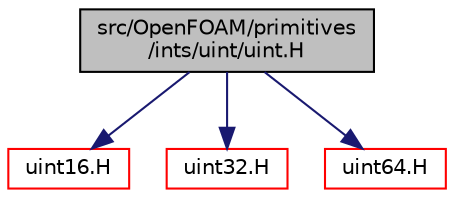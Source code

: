 digraph "src/OpenFOAM/primitives/ints/uint/uint.H"
{
  bgcolor="transparent";
  edge [fontname="Helvetica",fontsize="10",labelfontname="Helvetica",labelfontsize="10"];
  node [fontname="Helvetica",fontsize="10",shape=record];
  Node1 [label="src/OpenFOAM/primitives\l/ints/uint/uint.H",height=0.2,width=0.4,color="black", fillcolor="grey75", style="filled" fontcolor="black"];
  Node1 -> Node2 [color="midnightblue",fontsize="10",style="solid",fontname="Helvetica"];
  Node2 [label="uint16.H",height=0.2,width=0.4,color="red",URL="$uint16_8H.html",tooltip="16bit unsigned integer. I/O is done via an int32. "];
  Node1 -> Node3 [color="midnightblue",fontsize="10",style="solid",fontname="Helvetica"];
  Node3 [label="uint32.H",height=0.2,width=0.4,color="red",URL="$uint32_8H.html",tooltip="32bit unsigned integer "];
  Node1 -> Node4 [color="midnightblue",fontsize="10",style="solid",fontname="Helvetica"];
  Node4 [label="uint64.H",height=0.2,width=0.4,color="red",URL="$uint64_8H.html",tooltip="64bit unsigned integer "];
}
